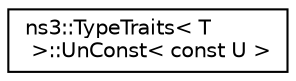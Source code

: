 digraph "Graphical Class Hierarchy"
{
 // LATEX_PDF_SIZE
  edge [fontname="Helvetica",fontsize="10",labelfontname="Helvetica",labelfontsize="10"];
  node [fontname="Helvetica",fontsize="10",shape=record];
  rankdir="LR";
  Node0 [label="ns3::TypeTraits\< T\l \>::UnConst\< const U \>",height=0.2,width=0.4,color="black", fillcolor="white", style="filled",URL="$structns3_1_1_type_traits_1_1_un_const_3_01const_01_u_01_4.html",tooltip="Const type."];
}
